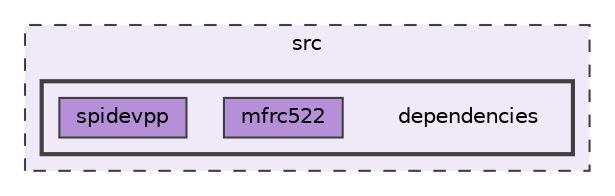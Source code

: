 digraph "src/dependencies"
{
 // LATEX_PDF_SIZE
  bgcolor="transparent";
  edge [fontname=Helvetica,fontsize=10,labelfontname=Helvetica,labelfontsize=10];
  node [fontname=Helvetica,fontsize=10,shape=box,height=0.2,width=0.4];
  compound=true
  subgraph clusterdir_68267d1309a1af8e8297ef4c3efbcdba {
    graph [ bgcolor="#f0e9f7", pencolor="grey25", label="src", fontname=Helvetica,fontsize=10 style="filled,dashed", URL="dir_68267d1309a1af8e8297ef4c3efbcdba.html",tooltip=""]
  subgraph clusterdir_2676e00fd6700c28f8e3892c4c165cb2 {
    graph [ bgcolor="#f0e9f7", pencolor="grey25", label="", fontname=Helvetica,fontsize=10 style="filled,bold", URL="dir_2676e00fd6700c28f8e3892c4c165cb2.html",tooltip=""]
    dir_2676e00fd6700c28f8e3892c4c165cb2 [shape=plaintext, label="dependencies"];
  dir_fdae27ba2f4a82a2d3a85d3ed1014509 [label="mfrc522", fillcolor="#b590d9", color="grey25", style="filled", URL="dir_fdae27ba2f4a82a2d3a85d3ed1014509.html",tooltip=""];
  dir_e451559dbced65c7b1cf71f0ff58086b [label="spidevpp", fillcolor="#b590d9", color="grey25", style="filled", URL="dir_e451559dbced65c7b1cf71f0ff58086b.html",tooltip=""];
  }
  }
}
